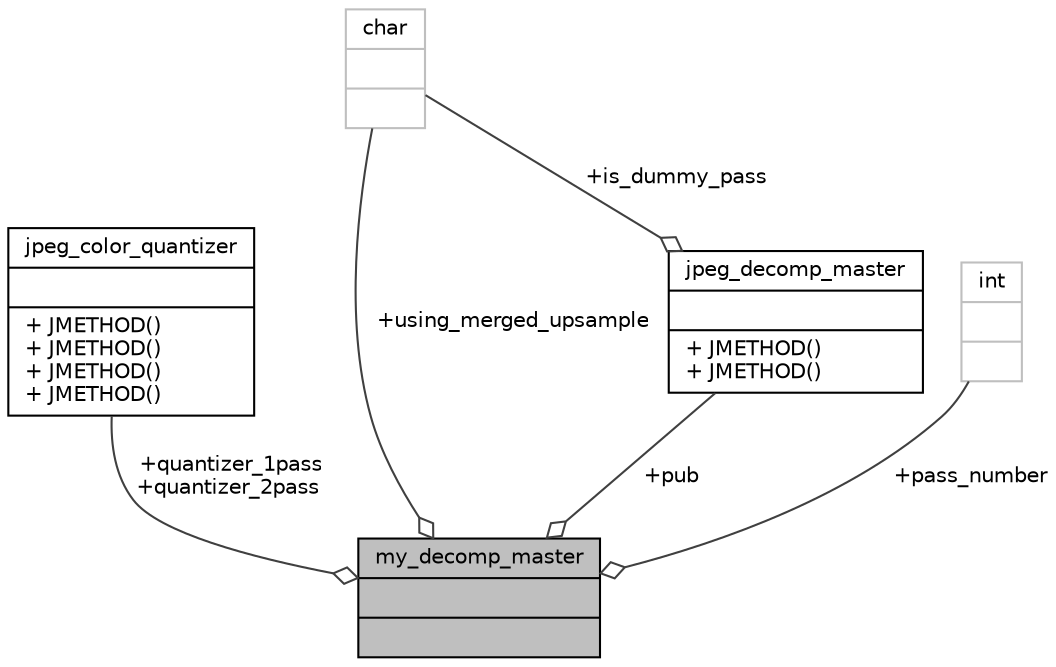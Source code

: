 digraph "my_decomp_master"
{
 // LATEX_PDF_SIZE
  bgcolor="transparent";
  edge [fontname="Helvetica",fontsize="10",labelfontname="Helvetica",labelfontsize="10"];
  node [fontname="Helvetica",fontsize="10",shape=record];
  Node1 [label="{my_decomp_master\n||}",height=0.2,width=0.4,color="black", fillcolor="grey75", style="filled", fontcolor="black",tooltip=" "];
  Node2 -> Node1 [color="grey25",fontsize="10",style="solid",label=" +quantizer_1pass\n+quantizer_2pass" ,arrowhead="odiamond",fontname="Helvetica"];
  Node2 [label="{jpeg_color_quantizer\n||+ JMETHOD()\l+ JMETHOD()\l+ JMETHOD()\l+ JMETHOD()\l}",height=0.2,width=0.4,color="black",URL="$structjpeg__color__quantizer.html",tooltip=" "];
  Node3 -> Node1 [color="grey25",fontsize="10",style="solid",label=" +using_merged_upsample" ,arrowhead="odiamond",fontname="Helvetica"];
  Node3 [label="{char\n||}",height=0.2,width=0.4,color="grey75",tooltip=" "];
  Node4 -> Node1 [color="grey25",fontsize="10",style="solid",label=" +pass_number" ,arrowhead="odiamond",fontname="Helvetica"];
  Node4 [label="{int\n||}",height=0.2,width=0.4,color="grey75",tooltip=" "];
  Node5 -> Node1 [color="grey25",fontsize="10",style="solid",label=" +pub" ,arrowhead="odiamond",fontname="Helvetica"];
  Node5 [label="{jpeg_decomp_master\n||+ JMETHOD()\l+ JMETHOD()\l}",height=0.2,width=0.4,color="black",URL="$structjpeg__decomp__master.html",tooltip=" "];
  Node3 -> Node5 [color="grey25",fontsize="10",style="solid",label=" +is_dummy_pass" ,arrowhead="odiamond",fontname="Helvetica"];
}
